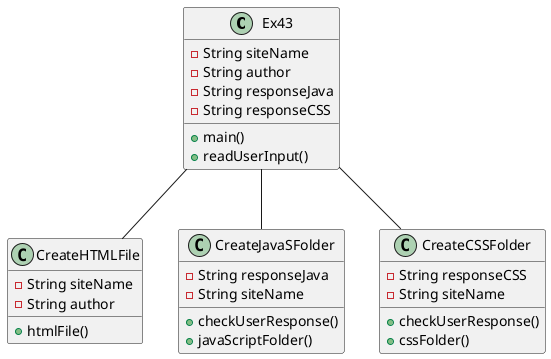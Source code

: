 @startuml
'https://plantuml.com/sequence-diagram

class Ex43{
    - String siteName
    - String author
    - String responseJava
    - String responseCSS

    + main()
    + readUserInput()
}


class CreateHTMLFile{
    - String siteName
    - String author

    + htmlFile()
}

class CreateJavaSFolder{
    - String responseJava
    - String siteName

    + checkUserResponse()
    + javaScriptFolder()
}

class CreateCSSFolder{
    - String responseCSS
    - String siteName

    + checkUserResponse()
    + cssFolder()
}


Ex43 -- CreateJavaSFolder
Ex43 -- CreateCSSFolder
Ex43 -- CreateHTMLFile


@enduml